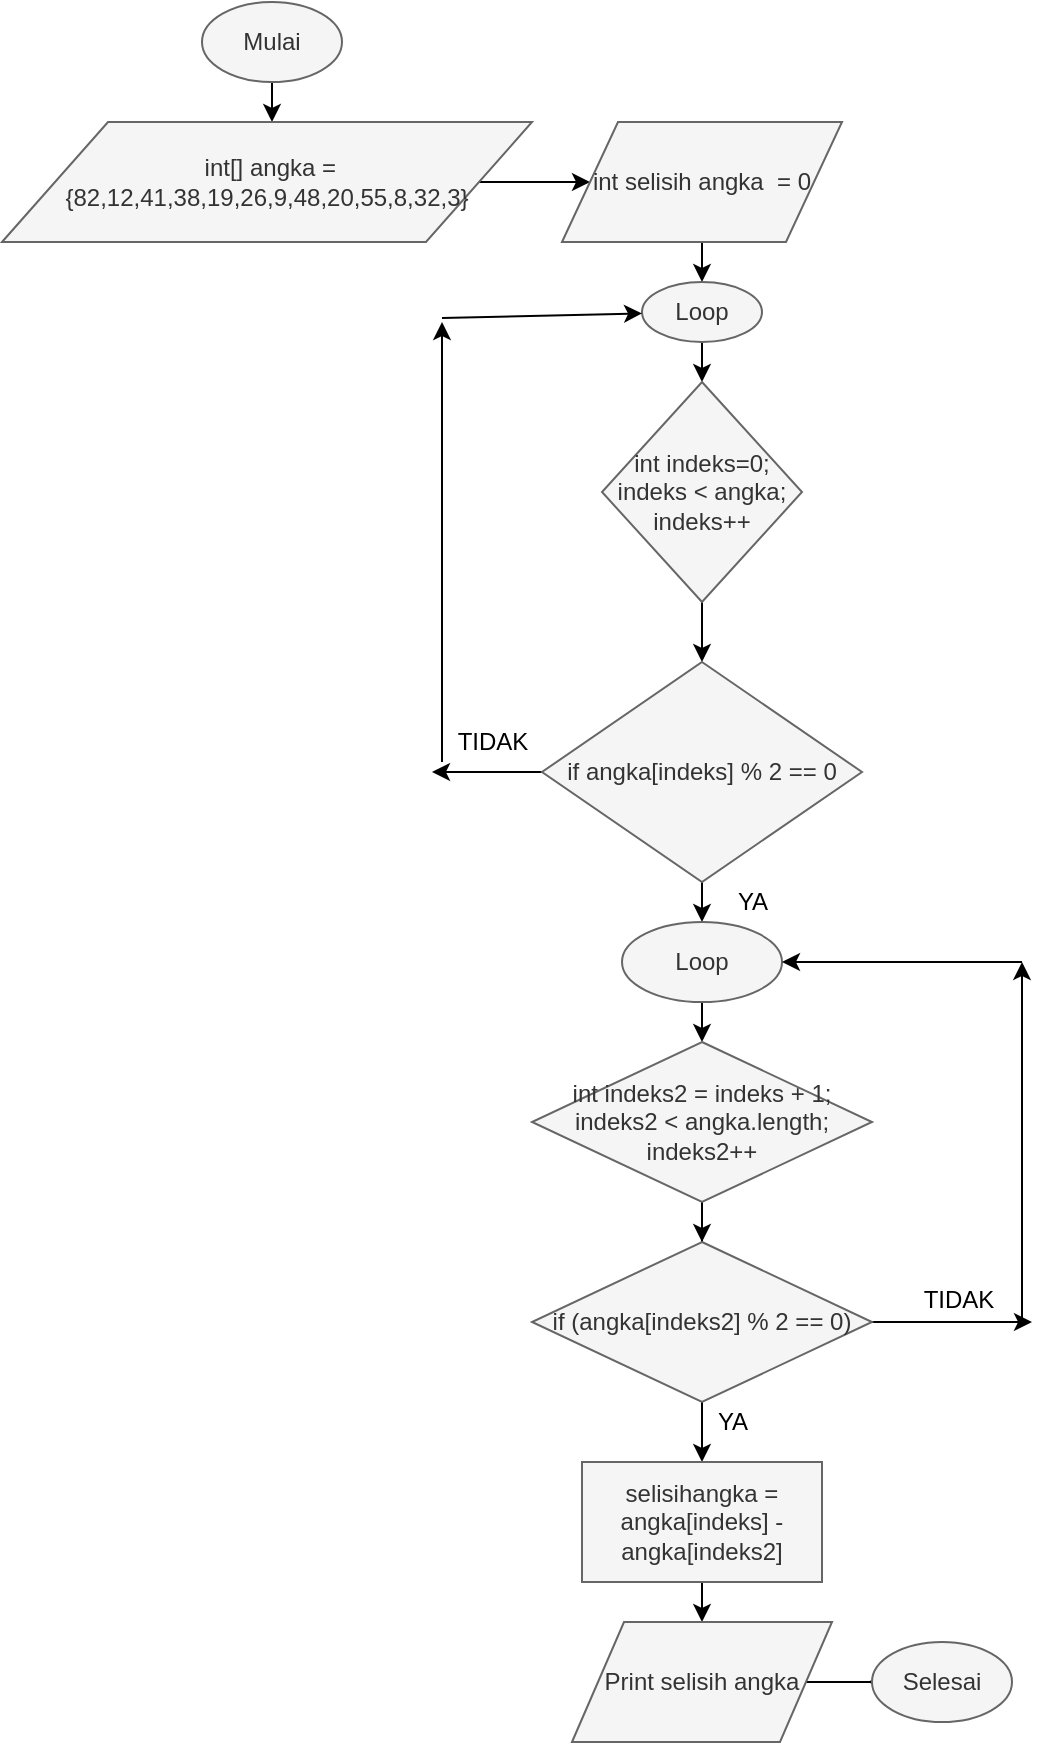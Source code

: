 <mxfile version="13.0.7" type="device"><diagram id="-p4U9hQAPJfl93Cb0YQ2" name="Page-1"><mxGraphModel dx="289" dy="178" grid="1" gridSize="10" guides="1" tooltips="1" connect="1" arrows="1" fold="1" page="1" pageScale="1" pageWidth="827" pageHeight="1169" math="0" shadow="0"><root><mxCell id="0"/><mxCell id="1" parent="0"/><mxCell id="AjIDyiHX0GFh9kqPUfyF-3" value="" style="edgeStyle=orthogonalEdgeStyle;rounded=0;orthogonalLoop=1;jettySize=auto;html=1;" edge="1" parent="1" source="AjIDyiHX0GFh9kqPUfyF-1"><mxGeometry relative="1" as="geometry"><mxPoint x="215" y="70" as="targetPoint"/></mxGeometry></mxCell><mxCell id="AjIDyiHX0GFh9kqPUfyF-1" value="Mulai" style="ellipse;whiteSpace=wrap;html=1;fillColor=#f5f5f5;strokeColor=#666666;fontColor=#333333;" vertex="1" parent="1"><mxGeometry x="180" y="10" width="70" height="40" as="geometry"/></mxCell><mxCell id="AjIDyiHX0GFh9kqPUfyF-6" value="" style="edgeStyle=orthogonalEdgeStyle;rounded=0;orthogonalLoop=1;jettySize=auto;html=1;" edge="1" parent="1" source="AjIDyiHX0GFh9kqPUfyF-4" target="AjIDyiHX0GFh9kqPUfyF-5"><mxGeometry relative="1" as="geometry"/></mxCell><mxCell id="AjIDyiHX0GFh9kqPUfyF-4" value="&amp;nbsp;int[] angka = {82,12,41,38,19,26,9,48,20,55,8,32,3}" style="shape=parallelogram;perimeter=parallelogramPerimeter;whiteSpace=wrap;html=1;fillColor=#f5f5f5;strokeColor=#666666;fontColor=#333333;" vertex="1" parent="1"><mxGeometry x="80" y="70" width="265" height="60" as="geometry"/></mxCell><mxCell id="AjIDyiHX0GFh9kqPUfyF-8" value="" style="edgeStyle=orthogonalEdgeStyle;rounded=0;orthogonalLoop=1;jettySize=auto;html=1;" edge="1" parent="1" source="AjIDyiHX0GFh9kqPUfyF-5"><mxGeometry relative="1" as="geometry"><mxPoint x="430" y="150" as="targetPoint"/></mxGeometry></mxCell><mxCell id="AjIDyiHX0GFh9kqPUfyF-5" value="int selisih angka&amp;nbsp; = 0" style="shape=parallelogram;perimeter=parallelogramPerimeter;whiteSpace=wrap;html=1;fillColor=#f5f5f5;strokeColor=#666666;fontColor=#333333;" vertex="1" parent="1"><mxGeometry x="360" y="70" width="140" height="60" as="geometry"/></mxCell><mxCell id="AjIDyiHX0GFh9kqPUfyF-11" value="" style="edgeStyle=orthogonalEdgeStyle;rounded=0;orthogonalLoop=1;jettySize=auto;html=1;" edge="1" parent="1" source="AjIDyiHX0GFh9kqPUfyF-9"><mxGeometry relative="1" as="geometry"><mxPoint x="430" y="200" as="targetPoint"/></mxGeometry></mxCell><mxCell id="AjIDyiHX0GFh9kqPUfyF-9" value="Loop" style="ellipse;whiteSpace=wrap;html=1;fillColor=#f5f5f5;strokeColor=#666666;fontColor=#333333;" vertex="1" parent="1"><mxGeometry x="400" y="150" width="60" height="30" as="geometry"/></mxCell><mxCell id="AjIDyiHX0GFh9kqPUfyF-14" value="" style="edgeStyle=orthogonalEdgeStyle;rounded=0;orthogonalLoop=1;jettySize=auto;html=1;" edge="1" parent="1" source="AjIDyiHX0GFh9kqPUfyF-12" target="AjIDyiHX0GFh9kqPUfyF-13"><mxGeometry relative="1" as="geometry"/></mxCell><mxCell id="AjIDyiHX0GFh9kqPUfyF-12" value="int indeks=0; indeks &amp;lt; angka; indeks++" style="rhombus;whiteSpace=wrap;html=1;fillColor=#f5f5f5;strokeColor=#666666;fontColor=#333333;" vertex="1" parent="1"><mxGeometry x="380" y="200" width="100" height="110" as="geometry"/></mxCell><mxCell id="AjIDyiHX0GFh9kqPUfyF-16" value="" style="edgeStyle=orthogonalEdgeStyle;rounded=0;orthogonalLoop=1;jettySize=auto;html=1;" edge="1" parent="1" source="AjIDyiHX0GFh9kqPUfyF-13"><mxGeometry relative="1" as="geometry"><mxPoint x="295" y="395" as="targetPoint"/></mxGeometry></mxCell><mxCell id="AjIDyiHX0GFh9kqPUfyF-20" value="" style="edgeStyle=orthogonalEdgeStyle;rounded=0;orthogonalLoop=1;jettySize=auto;html=1;" edge="1" parent="1" source="AjIDyiHX0GFh9kqPUfyF-13"><mxGeometry relative="1" as="geometry"><mxPoint x="430" y="470" as="targetPoint"/></mxGeometry></mxCell><mxCell id="AjIDyiHX0GFh9kqPUfyF-13" value="if angka[indeks] % 2 == 0" style="rhombus;whiteSpace=wrap;html=1;fillColor=#f5f5f5;strokeColor=#666666;fontColor=#333333;" vertex="1" parent="1"><mxGeometry x="350" y="340" width="160" height="110" as="geometry"/></mxCell><mxCell id="AjIDyiHX0GFh9kqPUfyF-17" value="" style="endArrow=classic;html=1;" edge="1" parent="1"><mxGeometry width="50" height="50" relative="1" as="geometry"><mxPoint x="300" y="390" as="sourcePoint"/><mxPoint x="300" y="170" as="targetPoint"/></mxGeometry></mxCell><mxCell id="AjIDyiHX0GFh9kqPUfyF-18" value="" style="endArrow=classic;html=1;" edge="1" parent="1" target="AjIDyiHX0GFh9kqPUfyF-9"><mxGeometry width="50" height="50" relative="1" as="geometry"><mxPoint x="300" y="168" as="sourcePoint"/><mxPoint x="350" y="130" as="targetPoint"/></mxGeometry></mxCell><mxCell id="AjIDyiHX0GFh9kqPUfyF-23" value="" style="edgeStyle=orthogonalEdgeStyle;rounded=0;orthogonalLoop=1;jettySize=auto;html=1;" edge="1" parent="1" source="AjIDyiHX0GFh9kqPUfyF-21"><mxGeometry relative="1" as="geometry"><mxPoint x="430" y="530" as="targetPoint"/></mxGeometry></mxCell><mxCell id="AjIDyiHX0GFh9kqPUfyF-21" value="Loop" style="ellipse;whiteSpace=wrap;html=1;fillColor=#f5f5f5;strokeColor=#666666;fontColor=#333333;" vertex="1" parent="1"><mxGeometry x="390" y="470" width="80" height="40" as="geometry"/></mxCell><mxCell id="AjIDyiHX0GFh9kqPUfyF-26" value="" style="edgeStyle=orthogonalEdgeStyle;rounded=0;orthogonalLoop=1;jettySize=auto;html=1;" edge="1" parent="1" source="AjIDyiHX0GFh9kqPUfyF-24" target="AjIDyiHX0GFh9kqPUfyF-25"><mxGeometry relative="1" as="geometry"/></mxCell><mxCell id="AjIDyiHX0GFh9kqPUfyF-24" value="int indeks2 = indeks + 1; indeks2 &lt; angka.length; indeks2++" style="rhombus;whiteSpace=wrap;html=1;fillColor=#f5f5f5;strokeColor=#666666;fontColor=#333333;" vertex="1" parent="1"><mxGeometry x="345" y="530" width="170" height="80" as="geometry"/></mxCell><mxCell id="AjIDyiHX0GFh9kqPUfyF-30" value="" style="edgeStyle=orthogonalEdgeStyle;rounded=0;orthogonalLoop=1;jettySize=auto;html=1;" edge="1" parent="1" source="AjIDyiHX0GFh9kqPUfyF-25"><mxGeometry relative="1" as="geometry"><mxPoint x="430" y="740" as="targetPoint"/></mxGeometry></mxCell><mxCell id="AjIDyiHX0GFh9kqPUfyF-41" value="" style="edgeStyle=orthogonalEdgeStyle;rounded=0;orthogonalLoop=1;jettySize=auto;html=1;" edge="1" parent="1" source="AjIDyiHX0GFh9kqPUfyF-25"><mxGeometry relative="1" as="geometry"><mxPoint x="595" y="670" as="targetPoint"/></mxGeometry></mxCell><mxCell id="AjIDyiHX0GFh9kqPUfyF-25" value="if (angka[indeks2] % 2 == 0)" style="rhombus;whiteSpace=wrap;html=1;fillColor=#f5f5f5;strokeColor=#666666;fontColor=#333333;" vertex="1" parent="1"><mxGeometry x="345" y="630" width="170" height="80" as="geometry"/></mxCell><mxCell id="AjIDyiHX0GFh9kqPUfyF-27" value="YA" style="text;html=1;align=center;verticalAlign=middle;resizable=0;points=[];autosize=1;" vertex="1" parent="1"><mxGeometry x="440" y="450" width="30" height="20" as="geometry"/></mxCell><mxCell id="AjIDyiHX0GFh9kqPUfyF-28" value="TIDAK" style="text;html=1;align=center;verticalAlign=middle;resizable=0;points=[];autosize=1;" vertex="1" parent="1"><mxGeometry x="300" y="370" width="50" height="20" as="geometry"/></mxCell><mxCell id="AjIDyiHX0GFh9kqPUfyF-33" value="" style="edgeStyle=orthogonalEdgeStyle;rounded=0;orthogonalLoop=1;jettySize=auto;html=1;" edge="1" parent="1" source="AjIDyiHX0GFh9kqPUfyF-31"><mxGeometry relative="1" as="geometry"><mxPoint x="430" y="820" as="targetPoint"/></mxGeometry></mxCell><mxCell id="AjIDyiHX0GFh9kqPUfyF-31" value="selisihangka = angka[indeks] - angka[indeks2]" style="rounded=0;whiteSpace=wrap;html=1;fillColor=#f5f5f5;strokeColor=#666666;fontColor=#333333;" vertex="1" parent="1"><mxGeometry x="370" y="740" width="120" height="60" as="geometry"/></mxCell><mxCell id="AjIDyiHX0GFh9kqPUfyF-36" value="" style="edgeStyle=orthogonalEdgeStyle;rounded=0;orthogonalLoop=1;jettySize=auto;html=1;" edge="1" parent="1" source="AjIDyiHX0GFh9kqPUfyF-34"><mxGeometry relative="1" as="geometry"><mxPoint x="513" y="850" as="targetPoint"/></mxGeometry></mxCell><mxCell id="AjIDyiHX0GFh9kqPUfyF-34" value="Print selisih angka" style="shape=parallelogram;perimeter=parallelogramPerimeter;whiteSpace=wrap;html=1;fillColor=#f5f5f5;strokeColor=#666666;fontColor=#333333;" vertex="1" parent="1"><mxGeometry x="365" y="820" width="130" height="60" as="geometry"/></mxCell><mxCell id="AjIDyiHX0GFh9kqPUfyF-37" value="Selesai" style="ellipse;whiteSpace=wrap;html=1;fillColor=#f5f5f5;strokeColor=#666666;fontColor=#333333;" vertex="1" parent="1"><mxGeometry x="515" y="830" width="70" height="40" as="geometry"/></mxCell><mxCell id="AjIDyiHX0GFh9kqPUfyF-42" value="" style="endArrow=classic;html=1;" edge="1" parent="1"><mxGeometry width="50" height="50" relative="1" as="geometry"><mxPoint x="590" y="670" as="sourcePoint"/><mxPoint x="590" y="490" as="targetPoint"/></mxGeometry></mxCell><mxCell id="AjIDyiHX0GFh9kqPUfyF-43" value="" style="endArrow=classic;html=1;entryX=1;entryY=0.5;entryDx=0;entryDy=0;" edge="1" parent="1" target="AjIDyiHX0GFh9kqPUfyF-21"><mxGeometry width="50" height="50" relative="1" as="geometry"><mxPoint x="590" y="490" as="sourcePoint"/><mxPoint x="640" y="440" as="targetPoint"/></mxGeometry></mxCell><mxCell id="AjIDyiHX0GFh9kqPUfyF-44" value="TIDAK" style="text;html=1;align=center;verticalAlign=middle;resizable=0;points=[];autosize=1;" vertex="1" parent="1"><mxGeometry x="533" y="649" width="50" height="20" as="geometry"/></mxCell><mxCell id="AjIDyiHX0GFh9kqPUfyF-45" value="YA" style="text;html=1;align=center;verticalAlign=middle;resizable=0;points=[];autosize=1;" vertex="1" parent="1"><mxGeometry x="430" y="710" width="30" height="20" as="geometry"/></mxCell></root></mxGraphModel></diagram></mxfile>